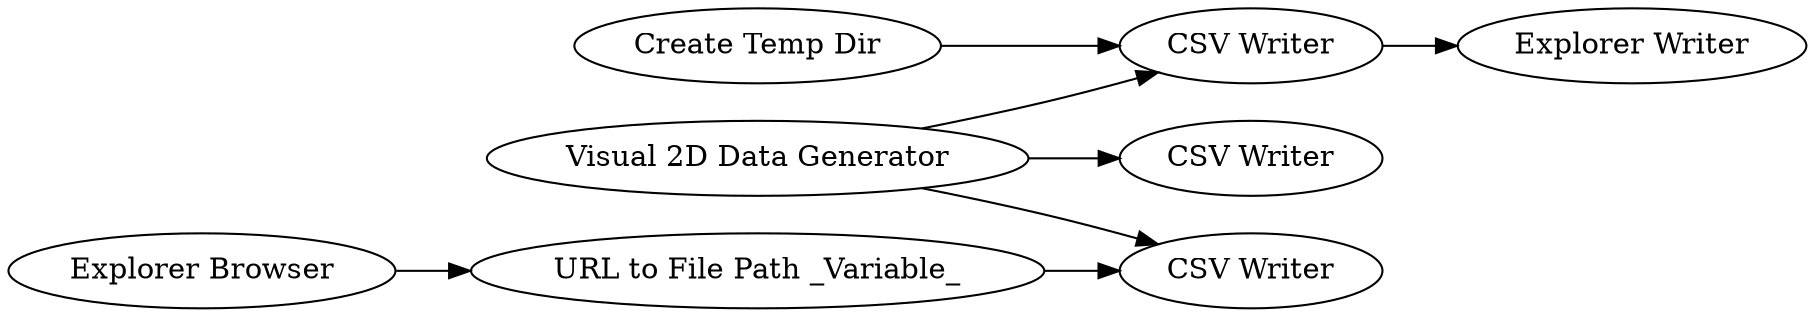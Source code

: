 digraph {
	15 -> 19
	6 -> 3
	21 -> 3
	21 -> 20
	5 -> 6
	18 -> 15
	21 -> 15
	5 [label="Explorer Browser"]
	20 [label="CSV Writer"]
	18 [label="Create Temp Dir"]
	21 [label="Visual 2D Data Generator"]
	6 [label="URL to File Path _Variable_"]
	15 [label="CSV Writer"]
	3 [label="CSV Writer"]
	19 [label="Explorer Writer"]
	rankdir=LR
}

